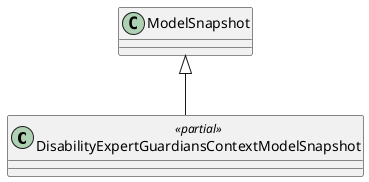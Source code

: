 @startuml
class DisabilityExpertGuardiansContextModelSnapshot <<partial>> {
}
ModelSnapshot <|-- DisabilityExpertGuardiansContextModelSnapshot
@enduml
